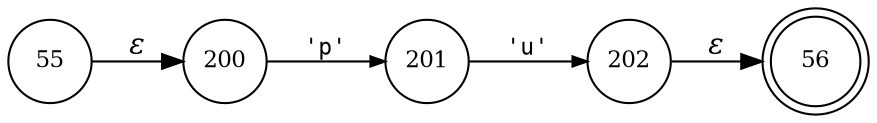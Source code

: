 digraph ATN {
rankdir=LR;
s56[fontsize=11, label="56", shape=doublecircle, fixedsize=true, width=.6];
s55[fontsize=11,label="55", shape=circle, fixedsize=true, width=.55, peripheries=1];
s200[fontsize=11,label="200", shape=circle, fixedsize=true, width=.55, peripheries=1];
s201[fontsize=11,label="201", shape=circle, fixedsize=true, width=.55, peripheries=1];
s202[fontsize=11,label="202", shape=circle, fixedsize=true, width=.55, peripheries=1];
s55 -> s200 [fontname="Times-Italic", label="&epsilon;"];
s200 -> s201 [fontsize=11, fontname="Courier", arrowsize=.7, label = "'p'", arrowhead = normal];
s201 -> s202 [fontsize=11, fontname="Courier", arrowsize=.7, label = "'u'", arrowhead = normal];
s202 -> s56 [fontname="Times-Italic", label="&epsilon;"];
}